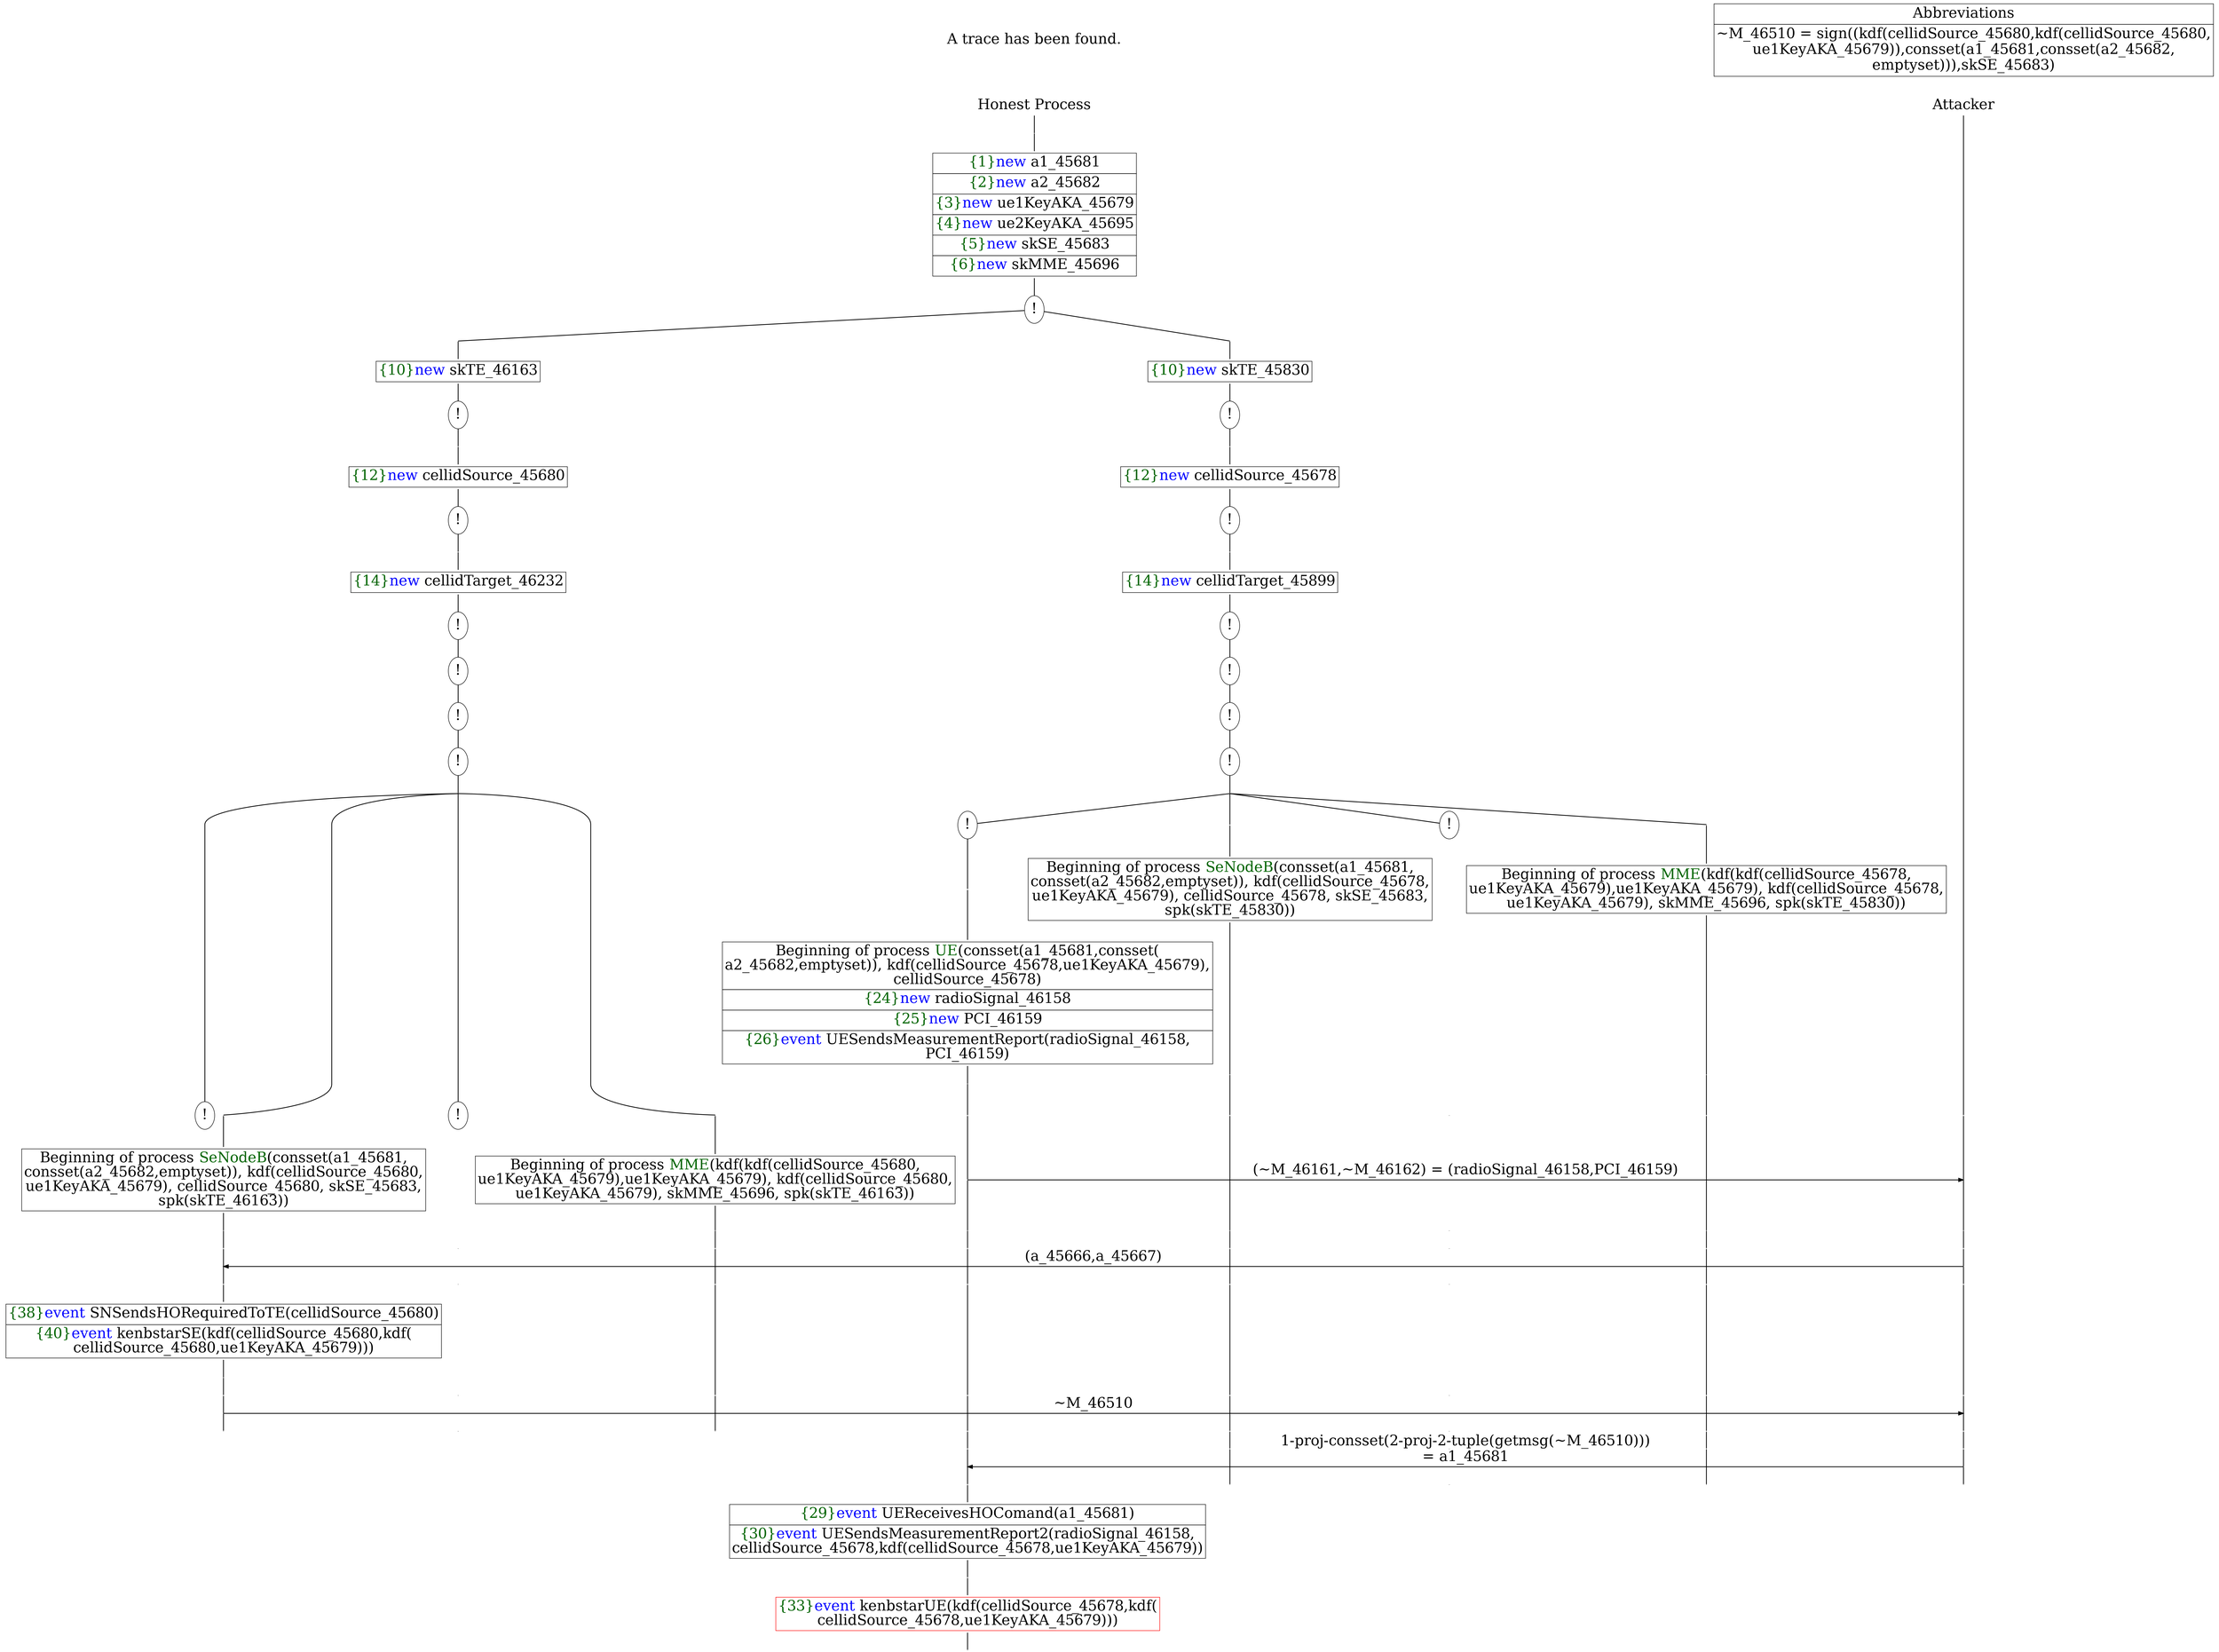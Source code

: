 digraph {
graph [ordering = out]
edge [arrowhead = none, penwidth = 1.6, fontsize = 30]
node [shape = point, width = 0, height = 0, fontsize = 30]
Trace [label = <A trace has been found.<br/>
>, shape = plaintext]
P0__0 [label = "Honest Process", shape = plaintext]
P__0 [label = "Attacker", shape = plaintext]
Trace -> P0__0 [label = "", style = invisible, weight = 100]{rank = same; P0__0 P__0}
P0__0 -> P0__1 [label = <>, weight = 100]
P0__1 -> P0__2 [label = <>, weight = 100]
P0__2 [shape = plaintext, label = <<TABLE BORDER="0" CELLBORDER="1" CELLSPACING="0" CELLPADDING="4"> <TR><TD><FONT COLOR="darkgreen">{1}</FONT><FONT COLOR="blue">new </FONT>a1_45681</TD></TR><TR><TD><FONT COLOR="darkgreen">{2}</FONT><FONT COLOR="blue">new </FONT>a2_45682</TD></TR><TR><TD><FONT COLOR="darkgreen">{3}</FONT><FONT COLOR="blue">new </FONT>ue1KeyAKA_45679</TD></TR><TR><TD><FONT COLOR="darkgreen">{4}</FONT><FONT COLOR="blue">new </FONT>ue2KeyAKA_45695</TD></TR><TR><TD><FONT COLOR="darkgreen">{5}</FONT><FONT COLOR="blue">new </FONT>skSE_45683</TD></TR><TR><TD><FONT COLOR="darkgreen">{6}</FONT><FONT COLOR="blue">new </FONT>skMME_45696</TD></TR></TABLE>>]
P0__2 -> P0__3 [label = <>, weight = 100]
P0__3 [label = "!", shape = ellipse]
{rank = same; P0_1__3 P0_0__3}
P0_1__3 [label = "", fixedsize = false, width = 0, height = 0, shape = none]
P0__3 -> P0_1__3 [label = <>]
P0_0__3 [label = "", fixedsize = false, width = 0, height = 0, shape = none]
P0__3 -> P0_0__3 [label = <>]
P0_0__3 -> P0_0__4 [label = <>, weight = 100]
P0_0__4 [shape = plaintext, label = <<TABLE BORDER="0" CELLBORDER="1" CELLSPACING="0" CELLPADDING="4"> <TR><TD><FONT COLOR="darkgreen">{10}</FONT><FONT COLOR="blue">new </FONT>skTE_45830</TD></TR></TABLE>>]
P0_0__4 -> P0_0__5 [label = <>, weight = 100]
P0_0__5 [label = "!", shape = ellipse]
P0_0_0__5 [label = "", fixedsize = false, width = 0, height = 0, shape = none]
P0_0__5 -> P0_0_0__5 [label = <>, weight = 100]
P0_0_0__5 -> P0_0_0__6 [label = <>, weight = 100]
P0_0_0__6 [shape = plaintext, label = <<TABLE BORDER="0" CELLBORDER="1" CELLSPACING="0" CELLPADDING="4"> <TR><TD><FONT COLOR="darkgreen">{12}</FONT><FONT COLOR="blue">new </FONT>cellidSource_45678</TD></TR></TABLE>>]
P0_0_0__6 -> P0_0_0__7 [label = <>, weight = 100]
P0_0_0__7 [label = "!", shape = ellipse]
P0_0_0_0__7 [label = "", fixedsize = false, width = 0, height = 0, shape = none]
P0_0_0__7 -> P0_0_0_0__7 [label = <>, weight = 100]
P0_0_0_0__7 -> P0_0_0_0__8 [label = <>, weight = 100]
P0_0_0_0__8 [shape = plaintext, label = <<TABLE BORDER="0" CELLBORDER="1" CELLSPACING="0" CELLPADDING="4"> <TR><TD><FONT COLOR="darkgreen">{14}</FONT><FONT COLOR="blue">new </FONT>cellidTarget_45899</TD></TR></TABLE>>]
P0_0_0_0__8 -> P0_0_0_0__9 [label = <>, weight = 100]
P0_0_0_0__9 [label = "!", shape = ellipse]
P0_0_0_0_0__9 [label = "", fixedsize = false, width = 0, height = 0, shape = none]
P0_0_0_0__9 -> P0_0_0_0_0__9 [label = <>, weight = 100]
P0_0_0_0_0__9 [label = "!", shape = ellipse]
P0_0_0_0_0_0__9 [label = "", fixedsize = false, width = 0, height = 0, shape = none]
P0_0_0_0_0__9 -> P0_0_0_0_0_0__9 [label = <>, weight = 100]
P0_0_0_0_0_0__9 [label = "!", shape = ellipse]
P0_0_0_0_0_0_0__9 [label = "", fixedsize = false, width = 0, height = 0, shape = none]
P0_0_0_0_0_0__9 -> P0_0_0_0_0_0_0__9 [label = <>, weight = 100]
P0_0_0_0_0_0_0__9 [label = "!", shape = ellipse]
P0_0_0_0_0_0_0_0__9 [label = "", fixedsize = false, width = 0, height = 0, shape = none]
P0_0_0_0_0_0_0__9 -> P0_0_0_0_0_0_0_0__9 [label = <>, weight = 100]
/*RPar */
P0_0_0_0_0_0_0_0__9 -> P0_0_0_0_0_0_0_0_3__9 [label = <>]
P0_0_0_0_0_0_0_0__9 -> P0_0_0_0_0_0_0_0_2__9 [label = <>]
P0_0_0_0_0_0_0_0__9 -> P0_0_0_0_0_0_0_0_1__9 [label = <>]
P0_0_0_0_0_0_0_0__9 -> P0_0_0_0_0_0_0_0_0__9 [label = <>]
P0_0_0_0_0_0_0_0__9 [label = "", fixedsize = false, width = 0, height = 0, shape = none]
{rank = same; P0_0_0_0_0_0_0_0_0__9 P0_0_0_0_0_0_0_0_1__9 P0_0_0_0_0_0_0_0_2__9 P0_0_0_0_0_0_0_0_3__9}
P0_0_0_0_0_0_0_0_0__9 -> P0_0_0_0_0_0_0_0_0__10 [label = <>, weight = 100]
P0_0_0_0_0_0_0_0_0__10 [shape = plaintext, label = <<TABLE BORDER="0" CELLBORDER="1" CELLSPACING="0" CELLPADDING="4"> <TR><TD>Beginning of process <FONT COLOR="darkgreen">MME</FONT>(kdf(kdf(cellidSource_45678,<br/>
ue1KeyAKA_45679),ue1KeyAKA_45679), kdf(cellidSource_45678,<br/>
ue1KeyAKA_45679), skMME_45696, spk(skTE_45830))<br/>
</TD></TR></TABLE>>]
P0_0_0_0_0_0_0_0_0__10 -> P0_0_0_0_0_0_0_0_0__11 [label = <>, weight = 100]
P0_0_0_0_0_0_0_0_1__9 [label = "!", shape = ellipse]
P0_0_0_0_0_0_0_0_2__9 -> P0_0_0_0_0_0_0_0_2__10 [label = <>, weight = 100]
P0_0_0_0_0_0_0_0_2__10 [shape = plaintext, label = <<TABLE BORDER="0" CELLBORDER="1" CELLSPACING="0" CELLPADDING="4"> <TR><TD>Beginning of process <FONT COLOR="darkgreen">SeNodeB</FONT>(consset(a1_45681,<br/>
consset(a2_45682,emptyset)), kdf(cellidSource_45678,<br/>
ue1KeyAKA_45679), cellidSource_45678, skSE_45683,<br/>
spk(skTE_45830))</TD></TR></TABLE>>]
P0_0_0_0_0_0_0_0_2__10 -> P0_0_0_0_0_0_0_0_2__11 [label = <>, weight = 100]
P0_0_0_0_0_0_0_0_3__9 [label = "!", shape = ellipse]
P0_0_0_0_0_0_0_0_3_0__9 [label = "", fixedsize = false, width = 0, height = 0, shape = none]
P0_0_0_0_0_0_0_0_3__9 -> P0_0_0_0_0_0_0_0_3_0__9 [label = <>, weight = 100]
P0_0_0_0_0_0_0_0_3_0__9 -> P0_0_0_0_0_0_0_0_3_0__10 [label = <>, weight = 100]
P0_0_0_0_0_0_0_0_3_0__10 [shape = plaintext, label = <<TABLE BORDER="0" CELLBORDER="1" CELLSPACING="0" CELLPADDING="4"> <TR><TD>Beginning of process <FONT COLOR="darkgreen">UE</FONT>(consset(a1_45681,consset(<br/>
a2_45682,emptyset)), kdf(cellidSource_45678,ue1KeyAKA_45679),<br/>
cellidSource_45678)</TD></TR><TR><TD><FONT COLOR="darkgreen">{24}</FONT><FONT COLOR="blue">new </FONT>radioSignal_46158</TD></TR><TR><TD><FONT COLOR="darkgreen">{25}</FONT><FONT COLOR="blue">new </FONT>PCI_46159</TD></TR><TR><TD><FONT COLOR="darkgreen">{26}</FONT><FONT COLOR="blue">event</FONT> UESendsMeasurementReport(radioSignal_46158,<br/>
PCI_46159)</TD></TR></TABLE>>]
P0_0_0_0_0_0_0_0_3_0__10 -> P0_0_0_0_0_0_0_0_3_0__11 [label = <>, weight = 100]
P0_0_0_0_0_0_0_0_3_0__11 -> P0_0_0_0_0_0_0_0_3_0__12 [label = <>, weight = 100]
P0_0_0_0_0_0_0_0_2__11 -> P0_0_0_0_0_0_0_0_2__12 [label = <>, weight = 100]
P0_0_0_0_0_0_0_0_1__10 [label = "", style = invisible]
P0_0_0_0_0_0_0_0_1__9 -> P0_0_0_0_0_0_0_0_1__10 [label = <>, weight = 100, style = invisible]
P0_0_0_0_0_0_0_0_0__11 -> P0_0_0_0_0_0_0_0_0__12 [label = <>, weight = 100]
P__0 -> P__1 [label = <>, weight = 100]
{rank = same; P__1 P0_0_0_0_0_0_0_0_0__12 P0_0_0_0_0_0_0_0_1__10 P0_0_0_0_0_0_0_0_2__12 P0_0_0_0_0_0_0_0_3_0__12}
P0_0_0_0_0_0_0_0_3_0__12 -> P0_0_0_0_0_0_0_0_3_0__13 [label = <>, weight = 100]
P__1 -> P__2 [label = <>, weight = 100]
{rank = same; P__2 P0_0_0_0_0_0_0_0_3_0__13}
P0_0_0_0_0_0_0_0_3_0__13 -> P__2 [label = <(~M_46161,~M_46162) = (radioSignal_46158,PCI_46159)>, arrowhead = normal]
P0_0_0_0_0_0_0_0_3_0__13 -> P0_0_0_0_0_0_0_0_3_0__14 [label = <>, weight = 100]
P0_0_0_0_0_0_0_0_2__12 -> P0_0_0_0_0_0_0_0_2__13 [label = <>, weight = 100]
P0_0_0_0_0_0_0_0_1__11 [label = "", style = invisible]
P0_0_0_0_0_0_0_0_1__10 -> P0_0_0_0_0_0_0_0_1__11 [label = <>, weight = 100, style = invisible]
P0_0_0_0_0_0_0_0_0__12 -> P0_0_0_0_0_0_0_0_0__13 [label = <>, weight = 100]
P__2 -> P__3 [label = <>, weight = 100]
{rank = same; P__3 P0_0_0_0_0_0_0_0_0__13 P0_0_0_0_0_0_0_0_1__11 P0_0_0_0_0_0_0_0_2__13 P0_0_0_0_0_0_0_0_3_0__14}
P0_1__3 -> P0_1__4 [label = <>, weight = 100]
P0_1__4 [shape = plaintext, label = <<TABLE BORDER="0" CELLBORDER="1" CELLSPACING="0" CELLPADDING="4"> <TR><TD><FONT COLOR="darkgreen">{10}</FONT><FONT COLOR="blue">new </FONT>skTE_46163</TD></TR></TABLE>>]
P0_1__4 -> P0_1__5 [label = <>, weight = 100]
P0_1__5 [label = "!", shape = ellipse]
P0_1_0__5 [label = "", fixedsize = false, width = 0, height = 0, shape = none]
P0_1__5 -> P0_1_0__5 [label = <>, weight = 100]
P0_1_0__5 -> P0_1_0__6 [label = <>, weight = 100]
P0_1_0__6 [shape = plaintext, label = <<TABLE BORDER="0" CELLBORDER="1" CELLSPACING="0" CELLPADDING="4"> <TR><TD><FONT COLOR="darkgreen">{12}</FONT><FONT COLOR="blue">new </FONT>cellidSource_45680</TD></TR></TABLE>>]
P0_1_0__6 -> P0_1_0__7 [label = <>, weight = 100]
P0_1_0__7 [label = "!", shape = ellipse]
P0_1_0_0__7 [label = "", fixedsize = false, width = 0, height = 0, shape = none]
P0_1_0__7 -> P0_1_0_0__7 [label = <>, weight = 100]
P0_1_0_0__7 -> P0_1_0_0__8 [label = <>, weight = 100]
P0_1_0_0__8 [shape = plaintext, label = <<TABLE BORDER="0" CELLBORDER="1" CELLSPACING="0" CELLPADDING="4"> <TR><TD><FONT COLOR="darkgreen">{14}</FONT><FONT COLOR="blue">new </FONT>cellidTarget_46232</TD></TR></TABLE>>]
P0_1_0_0__8 -> P0_1_0_0__9 [label = <>, weight = 100]
P0_1_0_0__9 [label = "!", shape = ellipse]
P0_1_0_0_0__9 [label = "", fixedsize = false, width = 0, height = 0, shape = none]
P0_1_0_0__9 -> P0_1_0_0_0__9 [label = <>, weight = 100]
P0_1_0_0_0__9 [label = "!", shape = ellipse]
P0_1_0_0_0_0__9 [label = "", fixedsize = false, width = 0, height = 0, shape = none]
P0_1_0_0_0__9 -> P0_1_0_0_0_0__9 [label = <>, weight = 100]
P0_1_0_0_0_0__9 [label = "!", shape = ellipse]
P0_1_0_0_0_0_0__9 [label = "", fixedsize = false, width = 0, height = 0, shape = none]
P0_1_0_0_0_0__9 -> P0_1_0_0_0_0_0__9 [label = <>, weight = 100]
P0_1_0_0_0_0_0__9 [label = "!", shape = ellipse]
P0_1_0_0_0_0_0_0__9 [label = "", fixedsize = false, width = 0, height = 0, shape = none]
P0_1_0_0_0_0_0__9 -> P0_1_0_0_0_0_0_0__9 [label = <>, weight = 100]
/*RPar */
P0_1_0_0_0_0_0_0__9 -> P0_1_0_0_0_0_0_0_3__9 [label = <>]
P0_1_0_0_0_0_0_0__9 -> P0_1_0_0_0_0_0_0_2__9 [label = <>]
P0_1_0_0_0_0_0_0__9 -> P0_1_0_0_0_0_0_0_1__9 [label = <>]
P0_1_0_0_0_0_0_0__9 -> P0_1_0_0_0_0_0_0_0__9 [label = <>]
P0_1_0_0_0_0_0_0__9 [label = "", fixedsize = false, width = 0, height = 0, shape = none]
{rank = same; P0_1_0_0_0_0_0_0_0__9 P0_1_0_0_0_0_0_0_1__9 P0_1_0_0_0_0_0_0_2__9 P0_1_0_0_0_0_0_0_3__9}
P0_1_0_0_0_0_0_0_0__9 -> P0_1_0_0_0_0_0_0_0__10 [label = <>, weight = 100]
P0_1_0_0_0_0_0_0_0__10 [shape = plaintext, label = <<TABLE BORDER="0" CELLBORDER="1" CELLSPACING="0" CELLPADDING="4"> <TR><TD>Beginning of process <FONT COLOR="darkgreen">MME</FONT>(kdf(kdf(cellidSource_45680,<br/>
ue1KeyAKA_45679),ue1KeyAKA_45679), kdf(cellidSource_45680,<br/>
ue1KeyAKA_45679), skMME_45696, spk(skTE_46163))<br/>
</TD></TR></TABLE>>]
P0_1_0_0_0_0_0_0_0__10 -> P0_1_0_0_0_0_0_0_0__11 [label = <>, weight = 100]
P0_1_0_0_0_0_0_0_1__9 [label = "!", shape = ellipse]
P0_1_0_0_0_0_0_0_2__9 -> P0_1_0_0_0_0_0_0_2__10 [label = <>, weight = 100]
P0_1_0_0_0_0_0_0_2__10 [shape = plaintext, label = <<TABLE BORDER="0" CELLBORDER="1" CELLSPACING="0" CELLPADDING="4"> <TR><TD>Beginning of process <FONT COLOR="darkgreen">SeNodeB</FONT>(consset(a1_45681,<br/>
consset(a2_45682,emptyset)), kdf(cellidSource_45680,<br/>
ue1KeyAKA_45679), cellidSource_45680, skSE_45683,<br/>
spk(skTE_46163))</TD></TR></TABLE>>]
P0_1_0_0_0_0_0_0_2__10 -> P0_1_0_0_0_0_0_0_2__11 [label = <>, weight = 100]
P0_1_0_0_0_0_0_0_3__9 [label = "!", shape = ellipse]
P0_1_0_0_0_0_0_0_2__11 -> P0_1_0_0_0_0_0_0_2__12 [label = <>, weight = 100]
P0_1_0_0_0_0_0_0_1__10 [label = "", style = invisible]
P0_1_0_0_0_0_0_0_1__9 -> P0_1_0_0_0_0_0_0_1__10 [label = <>, weight = 100, style = invisible]
P0_1_0_0_0_0_0_0_0__11 -> P0_1_0_0_0_0_0_0_0__12 [label = <>, weight = 100]
P0_0_0_0_0_0_0_0_3_0__14 -> P0_0_0_0_0_0_0_0_3_0__15 [label = <>, weight = 100]
P0_0_0_0_0_0_0_0_2__13 -> P0_0_0_0_0_0_0_0_2__14 [label = <>, weight = 100]
P0_0_0_0_0_0_0_0_1__12 [label = "", style = invisible]
P0_0_0_0_0_0_0_0_1__11 -> P0_0_0_0_0_0_0_0_1__12 [label = <>, weight = 100, style = invisible]
P0_0_0_0_0_0_0_0_0__13 -> P0_0_0_0_0_0_0_0_0__14 [label = <>, weight = 100]
P__3 -> P__4 [label = <>, weight = 100]
{rank = same; P__4 P0_0_0_0_0_0_0_0_0__14 P0_0_0_0_0_0_0_0_1__12 P0_0_0_0_0_0_0_0_2__14 P0_0_0_0_0_0_0_0_3_0__15 P0_1_0_0_0_0_0_0_0__12 P0_1_0_0_0_0_0_0_1__10 P0_1_0_0_0_0_0_0_2__12}
P0_1_0_0_0_0_0_0_2__12 -> P0_1_0_0_0_0_0_0_2__13 [label = <>, weight = 100]
P__4 -> P__5 [label = <>, weight = 100]
{rank = same; P__5 P0_1_0_0_0_0_0_0_2__13}
P0_1_0_0_0_0_0_0_2__13 -> P__5 [label = <(a_45666,a_45667)>, dir = back, arrowhead = normal]
P0_1_0_0_0_0_0_0_2__13 -> P0_1_0_0_0_0_0_0_2__14 [label = <>, weight = 100]
P0_1_0_0_0_0_0_0_1__11 [label = "", style = invisible]
P0_1_0_0_0_0_0_0_1__10 -> P0_1_0_0_0_0_0_0_1__11 [label = <>, weight = 100, style = invisible]
P0_1_0_0_0_0_0_0_0__12 -> P0_1_0_0_0_0_0_0_0__13 [label = <>, weight = 100]
P0_0_0_0_0_0_0_0_3_0__15 -> P0_0_0_0_0_0_0_0_3_0__16 [label = <>, weight = 100]
P0_0_0_0_0_0_0_0_2__14 -> P0_0_0_0_0_0_0_0_2__15 [label = <>, weight = 100]
P0_0_0_0_0_0_0_0_1__13 [label = "", style = invisible]
P0_0_0_0_0_0_0_0_1__12 -> P0_0_0_0_0_0_0_0_1__13 [label = <>, weight = 100, style = invisible]
P0_0_0_0_0_0_0_0_0__14 -> P0_0_0_0_0_0_0_0_0__15 [label = <>, weight = 100]
P__5 -> P__6 [label = <>, weight = 100]
{rank = same; P__6 P0_0_0_0_0_0_0_0_0__15 P0_0_0_0_0_0_0_0_1__13 P0_0_0_0_0_0_0_0_2__15 P0_0_0_0_0_0_0_0_3_0__16 P0_1_0_0_0_0_0_0_0__13 P0_1_0_0_0_0_0_0_1__11 P0_1_0_0_0_0_0_0_2__14}
P0_1_0_0_0_0_0_0_2__14 -> P0_1_0_0_0_0_0_0_2__15 [label = <>, weight = 100]
P0_1_0_0_0_0_0_0_2__15 [shape = plaintext, label = <<TABLE BORDER="0" CELLBORDER="1" CELLSPACING="0" CELLPADDING="4"> <TR><TD><FONT COLOR="darkgreen">{38}</FONT><FONT COLOR="blue">event</FONT> SNSendsHORequiredToTE(cellidSource_45680)<br/>
</TD></TR><TR><TD><FONT COLOR="darkgreen">{40}</FONT><FONT COLOR="blue">event</FONT> kenbstarSE(kdf(cellidSource_45680,kdf(<br/>
cellidSource_45680,ue1KeyAKA_45679)))</TD></TR></TABLE>>]
P0_1_0_0_0_0_0_0_2__15 -> P0_1_0_0_0_0_0_0_2__16 [label = <>, weight = 100]
P0_1_0_0_0_0_0_0_2__16 -> P0_1_0_0_0_0_0_0_2__17 [label = <>, weight = 100]
P0_1_0_0_0_0_0_0_1__12 [label = "", style = invisible]
P0_1_0_0_0_0_0_0_1__11 -> P0_1_0_0_0_0_0_0_1__12 [label = <>, weight = 100, style = invisible]
P0_1_0_0_0_0_0_0_0__13 -> P0_1_0_0_0_0_0_0_0__14 [label = <>, weight = 100]
P0_0_0_0_0_0_0_0_3_0__16 -> P0_0_0_0_0_0_0_0_3_0__17 [label = <>, weight = 100]
P0_0_0_0_0_0_0_0_2__15 -> P0_0_0_0_0_0_0_0_2__16 [label = <>, weight = 100]
P0_0_0_0_0_0_0_0_1__14 [label = "", style = invisible]
P0_0_0_0_0_0_0_0_1__13 -> P0_0_0_0_0_0_0_0_1__14 [label = <>, weight = 100, style = invisible]
P0_0_0_0_0_0_0_0_0__15 -> P0_0_0_0_0_0_0_0_0__16 [label = <>, weight = 100]
P__6 -> P__7 [label = <>, weight = 100]
{rank = same; P__7 P0_0_0_0_0_0_0_0_0__16 P0_0_0_0_0_0_0_0_1__14 P0_0_0_0_0_0_0_0_2__16 P0_0_0_0_0_0_0_0_3_0__17 P0_1_0_0_0_0_0_0_0__14 P0_1_0_0_0_0_0_0_1__12 P0_1_0_0_0_0_0_0_2__17}
P0_1_0_0_0_0_0_0_2__17 -> P0_1_0_0_0_0_0_0_2__18 [label = <>, weight = 100]
P__7 -> P__8 [label = <>, weight = 100]
{rank = same; P__8 P0_1_0_0_0_0_0_0_2__18}
P0_1_0_0_0_0_0_0_2__18 -> P__8 [label = <~M_46510>, arrowhead = normal]
P0_1_0_0_0_0_0_0_2__18 -> P0_1_0_0_0_0_0_0_2__19 [label = <>, weight = 100]
P0_1_0_0_0_0_0_0_1__13 [label = "", style = invisible]
P0_1_0_0_0_0_0_0_1__12 -> P0_1_0_0_0_0_0_0_1__13 [label = <>, weight = 100, style = invisible]
P0_1_0_0_0_0_0_0_0__14 -> P0_1_0_0_0_0_0_0_0__15 [label = <>, weight = 100]
P0_0_0_0_0_0_0_0_3_0__17 -> P0_0_0_0_0_0_0_0_3_0__18 [label = <>, weight = 100]
P0_0_0_0_0_0_0_0_2__16 -> P0_0_0_0_0_0_0_0_2__17 [label = <>, weight = 100]
P0_0_0_0_0_0_0_0_1__15 [label = "", style = invisible]
P0_0_0_0_0_0_0_0_1__14 -> P0_0_0_0_0_0_0_0_1__15 [label = <>, weight = 100, style = invisible]
P0_0_0_0_0_0_0_0_0__16 -> P0_0_0_0_0_0_0_0_0__17 [label = <>, weight = 100]
P__8 -> P__9 [label = <>, weight = 100]
{rank = same; P__9 P0_0_0_0_0_0_0_0_0__17 P0_0_0_0_0_0_0_0_1__15 P0_0_0_0_0_0_0_0_2__17 P0_0_0_0_0_0_0_0_3_0__18 P0_1_0_0_0_0_0_0_0__15 P0_1_0_0_0_0_0_0_1__13 P0_1_0_0_0_0_0_0_2__19}
P0_0_0_0_0_0_0_0_3_0__18 -> P0_0_0_0_0_0_0_0_3_0__19 [label = <>, weight = 100]
P0_0_0_0_0_0_0_0_2__17 -> P0_0_0_0_0_0_0_0_2__18 [label = <>, weight = 100]
P0_0_0_0_0_0_0_0_1__16 [label = "", style = invisible]
P0_0_0_0_0_0_0_0_1__15 -> P0_0_0_0_0_0_0_0_1__16 [label = <>, weight = 100, style = invisible]
P0_0_0_0_0_0_0_0_0__17 -> P0_0_0_0_0_0_0_0_0__18 [label = <>, weight = 100]
P__9 -> P__10 [label = <>, weight = 100]
{rank = same; P__10 P0_0_0_0_0_0_0_0_0__18 P0_0_0_0_0_0_0_0_1__16 P0_0_0_0_0_0_0_0_2__18 P0_0_0_0_0_0_0_0_3_0__19}
P0_0_0_0_0_0_0_0_3_0__19 -> P0_0_0_0_0_0_0_0_3_0__20 [label = <>, weight = 100]
P__10 -> P__11 [label = <>, weight = 100]
{rank = same; P__11 P0_0_0_0_0_0_0_0_3_0__20}
P0_0_0_0_0_0_0_0_3_0__20 -> P__11 [label = <1-proj-consset(2-proj-2-tuple(getmsg(~M_46510)))<br/>
= a1_45681>, dir = back, arrowhead = normal]
P0_0_0_0_0_0_0_0_3_0__20 -> P0_0_0_0_0_0_0_0_3_0__21 [label = <>, weight = 100]
P0_0_0_0_0_0_0_0_2__18 -> P0_0_0_0_0_0_0_0_2__19 [label = <>, weight = 100]
P0_0_0_0_0_0_0_0_1__17 [label = "", style = invisible]
P0_0_0_0_0_0_0_0_1__16 -> P0_0_0_0_0_0_0_0_1__17 [label = <>, weight = 100, style = invisible]
P0_0_0_0_0_0_0_0_0__18 -> P0_0_0_0_0_0_0_0_0__19 [label = <>, weight = 100]
P__11 -> P__12 [label = <>, weight = 100]
{rank = same; P__12 P0_0_0_0_0_0_0_0_0__19 P0_0_0_0_0_0_0_0_1__17 P0_0_0_0_0_0_0_0_2__19 P0_0_0_0_0_0_0_0_3_0__21}
P0_0_0_0_0_0_0_0_3_0__21 -> P0_0_0_0_0_0_0_0_3_0__22 [label = <>, weight = 100]
P0_0_0_0_0_0_0_0_3_0__22 [shape = plaintext, label = <<TABLE BORDER="0" CELLBORDER="1" CELLSPACING="0" CELLPADDING="4"> <TR><TD><FONT COLOR="darkgreen">{29}</FONT><FONT COLOR="blue">event</FONT> UEReceivesHOComand(a1_45681)</TD></TR><TR><TD><FONT COLOR="darkgreen">{30}</FONT><FONT COLOR="blue">event</FONT> UESendsMeasurementReport2(radioSignal_46158,<br/>
cellidSource_45678,kdf(cellidSource_45678,ue1KeyAKA_45679))<br/>
</TD></TR></TABLE>>]
P0_0_0_0_0_0_0_0_3_0__22 -> P0_0_0_0_0_0_0_0_3_0__23 [label = <>, weight = 100]
P0_0_0_0_0_0_0_0_3_0__23 -> P0_0_0_0_0_0_0_0_3_0__24 [label = <>, weight = 100]
P0_0_0_0_0_0_0_0_3_0__24 [color = red, shape = plaintext, label = <<TABLE BORDER="0" CELLBORDER="1" CELLSPACING="0" CELLPADDING="4"> <TR><TD><FONT COLOR="darkgreen">{33}</FONT><FONT COLOR="blue">event</FONT> kenbstarUE(kdf(cellidSource_45678,kdf(<br/>
cellidSource_45678,ue1KeyAKA_45679)))</TD></TR></TABLE>>]
P0_0_0_0_0_0_0_0_3_0__24 -> P0_0_0_0_0_0_0_0_3_0__25 [label = <>, weight = 100]
Abbrev [shape = plaintext, label = <<TABLE BORDER="0" CELLBORDER="1" CELLSPACING="0" CELLPADDING="4"><TR> <TD> Abbreviations </TD></TR><TR><TD>~M_46510 = sign((kdf(cellidSource_45680,kdf(cellidSource_45680,<br/>
ue1KeyAKA_45679)),consset(a1_45681,consset(a2_45682,<br/>
emptyset))),skSE_45683)</TD></TR></TABLE>>]Abbrev -> P__0 [style = invisible, weight =100]}